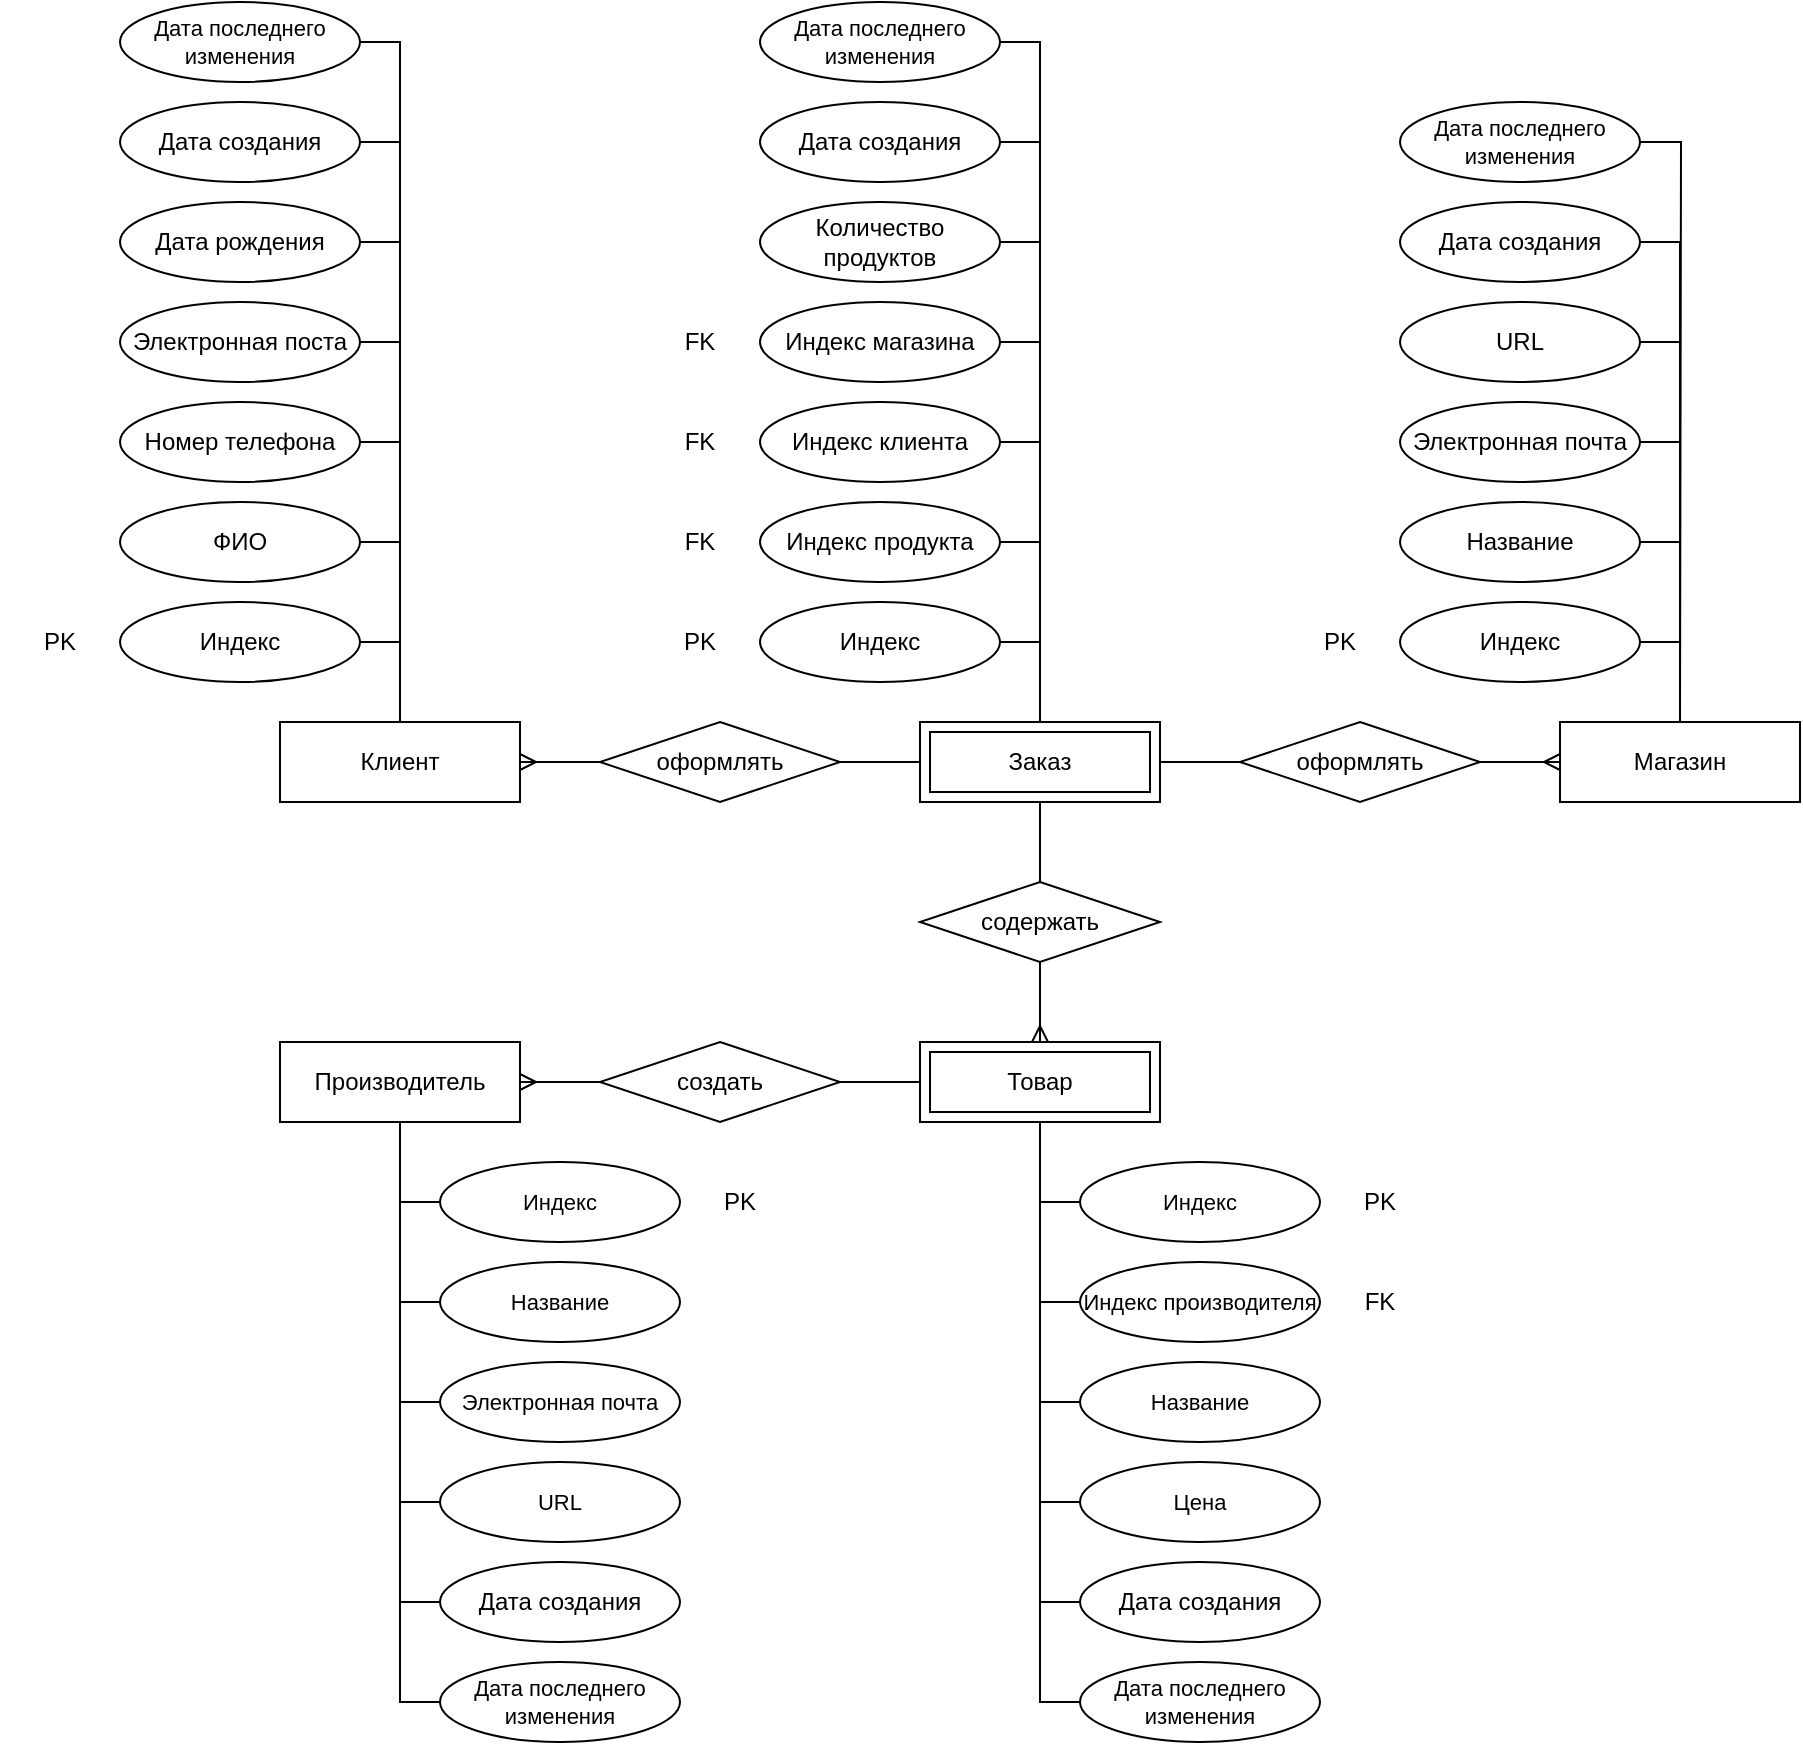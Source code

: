 <mxfile version="24.7.8">
  <diagram name="Страница — 1" id="kX3AGAllcmJoz38sUThV">
    <mxGraphModel dx="2103" dy="2302" grid="1" gridSize="10" guides="1" tooltips="1" connect="1" arrows="1" fold="1" page="1" pageScale="1" pageWidth="827" pageHeight="1169" math="0" shadow="0">
      <root>
        <mxCell id="0" />
        <mxCell id="1" parent="0" />
        <mxCell id="IfGrJ6KYX5G2Y0XuaCo3-62" style="edgeStyle=orthogonalEdgeStyle;rounded=0;orthogonalLoop=1;jettySize=auto;html=1;exitX=0.5;exitY=0;exitDx=0;exitDy=0;entryX=1;entryY=0.5;entryDx=0;entryDy=0;endArrow=none;endFill=0;" edge="1" parent="1" source="IfGrJ6KYX5G2Y0XuaCo3-1" target="IfGrJ6KYX5G2Y0XuaCo3-54">
          <mxGeometry relative="1" as="geometry" />
        </mxCell>
        <mxCell id="IfGrJ6KYX5G2Y0XuaCo3-64" style="edgeStyle=orthogonalEdgeStyle;rounded=0;orthogonalLoop=1;jettySize=auto;html=1;exitX=0.5;exitY=0;exitDx=0;exitDy=0;entryX=1;entryY=0.5;entryDx=0;entryDy=0;endArrow=none;endFill=0;" edge="1" parent="1" source="IfGrJ6KYX5G2Y0XuaCo3-1" target="IfGrJ6KYX5G2Y0XuaCo3-55">
          <mxGeometry relative="1" as="geometry" />
        </mxCell>
        <mxCell id="IfGrJ6KYX5G2Y0XuaCo3-65" style="edgeStyle=orthogonalEdgeStyle;rounded=0;orthogonalLoop=1;jettySize=auto;html=1;exitX=0.5;exitY=0;exitDx=0;exitDy=0;entryX=1;entryY=0.5;entryDx=0;entryDy=0;endArrow=none;endFill=0;" edge="1" parent="1" source="IfGrJ6KYX5G2Y0XuaCo3-1" target="IfGrJ6KYX5G2Y0XuaCo3-56">
          <mxGeometry relative="1" as="geometry" />
        </mxCell>
        <mxCell id="IfGrJ6KYX5G2Y0XuaCo3-66" style="edgeStyle=orthogonalEdgeStyle;rounded=0;orthogonalLoop=1;jettySize=auto;html=1;exitX=0.5;exitY=0;exitDx=0;exitDy=0;entryX=1;entryY=0.5;entryDx=0;entryDy=0;endArrow=none;endFill=0;" edge="1" parent="1" source="IfGrJ6KYX5G2Y0XuaCo3-1" target="IfGrJ6KYX5G2Y0XuaCo3-57">
          <mxGeometry relative="1" as="geometry" />
        </mxCell>
        <mxCell id="IfGrJ6KYX5G2Y0XuaCo3-67" style="edgeStyle=orthogonalEdgeStyle;rounded=0;orthogonalLoop=1;jettySize=auto;html=1;exitX=0.5;exitY=0;exitDx=0;exitDy=0;entryX=1;entryY=0.5;entryDx=0;entryDy=0;endArrow=none;endFill=0;" edge="1" parent="1" source="IfGrJ6KYX5G2Y0XuaCo3-1" target="IfGrJ6KYX5G2Y0XuaCo3-58">
          <mxGeometry relative="1" as="geometry" />
        </mxCell>
        <mxCell id="IfGrJ6KYX5G2Y0XuaCo3-68" style="edgeStyle=orthogonalEdgeStyle;rounded=0;orthogonalLoop=1;jettySize=auto;html=1;exitX=0.5;exitY=0;exitDx=0;exitDy=0;entryX=1;entryY=0.5;entryDx=0;entryDy=0;endArrow=none;endFill=0;" edge="1" parent="1" source="IfGrJ6KYX5G2Y0XuaCo3-1" target="IfGrJ6KYX5G2Y0XuaCo3-60">
          <mxGeometry relative="1" as="geometry" />
        </mxCell>
        <mxCell id="IfGrJ6KYX5G2Y0XuaCo3-69" style="edgeStyle=orthogonalEdgeStyle;rounded=0;orthogonalLoop=1;jettySize=auto;html=1;exitX=0.5;exitY=0;exitDx=0;exitDy=0;entryX=1;entryY=0.5;entryDx=0;entryDy=0;endArrow=none;endFill=0;" edge="1" parent="1" source="IfGrJ6KYX5G2Y0XuaCo3-1" target="IfGrJ6KYX5G2Y0XuaCo3-61">
          <mxGeometry relative="1" as="geometry" />
        </mxCell>
        <mxCell id="IfGrJ6KYX5G2Y0XuaCo3-1" value="Клиент" style="rounded=0;whiteSpace=wrap;html=1;fillColor=none;" vertex="1" parent="1">
          <mxGeometry x="40" y="200" width="120" height="40" as="geometry" />
        </mxCell>
        <mxCell id="IfGrJ6KYX5G2Y0XuaCo3-12" style="edgeStyle=orthogonalEdgeStyle;rounded=0;orthogonalLoop=1;jettySize=auto;html=1;exitX=0.5;exitY=1;exitDx=0;exitDy=0;entryX=0.5;entryY=0;entryDx=0;entryDy=0;endArrow=none;endFill=0;" edge="1" parent="1" source="IfGrJ6KYX5G2Y0XuaCo3-2" target="IfGrJ6KYX5G2Y0XuaCo3-7">
          <mxGeometry relative="1" as="geometry" />
        </mxCell>
        <mxCell id="IfGrJ6KYX5G2Y0XuaCo3-29" style="edgeStyle=orthogonalEdgeStyle;rounded=0;orthogonalLoop=1;jettySize=auto;html=1;exitX=0.5;exitY=0;exitDx=0;exitDy=0;entryX=1;entryY=0.5;entryDx=0;entryDy=0;endArrow=none;endFill=0;" edge="1" parent="1" source="IfGrJ6KYX5G2Y0XuaCo3-2" target="IfGrJ6KYX5G2Y0XuaCo3-26">
          <mxGeometry relative="1" as="geometry">
            <mxPoint x="420.143" y="-170" as="targetPoint" />
          </mxGeometry>
        </mxCell>
        <mxCell id="IfGrJ6KYX5G2Y0XuaCo3-30" style="edgeStyle=orthogonalEdgeStyle;rounded=0;orthogonalLoop=1;jettySize=auto;html=1;exitX=0.5;exitY=0;exitDx=0;exitDy=0;entryX=1;entryY=0.5;entryDx=0;entryDy=0;endArrow=none;endFill=0;" edge="1" parent="1" source="IfGrJ6KYX5G2Y0XuaCo3-2" target="IfGrJ6KYX5G2Y0XuaCo3-28">
          <mxGeometry relative="1" as="geometry" />
        </mxCell>
        <mxCell id="IfGrJ6KYX5G2Y0XuaCo3-31" style="edgeStyle=orthogonalEdgeStyle;rounded=0;orthogonalLoop=1;jettySize=auto;html=1;exitX=0.5;exitY=0;exitDx=0;exitDy=0;entryX=1;entryY=0.5;entryDx=0;entryDy=0;endArrow=none;endFill=0;" edge="1" parent="1" source="IfGrJ6KYX5G2Y0XuaCo3-2" target="IfGrJ6KYX5G2Y0XuaCo3-23">
          <mxGeometry relative="1" as="geometry" />
        </mxCell>
        <mxCell id="IfGrJ6KYX5G2Y0XuaCo3-32" style="edgeStyle=orthogonalEdgeStyle;rounded=0;orthogonalLoop=1;jettySize=auto;html=1;exitX=0.5;exitY=0;exitDx=0;exitDy=0;entryX=1;entryY=0.5;entryDx=0;entryDy=0;endArrow=none;endFill=0;" edge="1" parent="1" source="IfGrJ6KYX5G2Y0XuaCo3-2" target="IfGrJ6KYX5G2Y0XuaCo3-22">
          <mxGeometry relative="1" as="geometry" />
        </mxCell>
        <mxCell id="IfGrJ6KYX5G2Y0XuaCo3-34" style="edgeStyle=orthogonalEdgeStyle;rounded=0;orthogonalLoop=1;jettySize=auto;html=1;entryX=1;entryY=0.5;entryDx=0;entryDy=0;endArrow=none;endFill=0;" edge="1" parent="1" source="IfGrJ6KYX5G2Y0XuaCo3-2" target="IfGrJ6KYX5G2Y0XuaCo3-27">
          <mxGeometry relative="1" as="geometry" />
        </mxCell>
        <mxCell id="IfGrJ6KYX5G2Y0XuaCo3-35" style="edgeStyle=orthogonalEdgeStyle;rounded=0;orthogonalLoop=1;jettySize=auto;html=1;entryX=1;entryY=0.5;entryDx=0;entryDy=0;endArrow=none;endFill=0;" edge="1" parent="1" source="IfGrJ6KYX5G2Y0XuaCo3-2" target="IfGrJ6KYX5G2Y0XuaCo3-24">
          <mxGeometry relative="1" as="geometry" />
        </mxCell>
        <mxCell id="IfGrJ6KYX5G2Y0XuaCo3-36" style="edgeStyle=orthogonalEdgeStyle;rounded=0;orthogonalLoop=1;jettySize=auto;html=1;entryX=1;entryY=0.5;entryDx=0;entryDy=0;endArrow=none;endFill=0;" edge="1" parent="1" source="IfGrJ6KYX5G2Y0XuaCo3-2" target="IfGrJ6KYX5G2Y0XuaCo3-25">
          <mxGeometry relative="1" as="geometry" />
        </mxCell>
        <mxCell id="IfGrJ6KYX5G2Y0XuaCo3-2" value="Заказ" style="rounded=0;whiteSpace=wrap;html=1;fillColor=none;" vertex="1" parent="1">
          <mxGeometry x="360" y="200" width="120" height="40" as="geometry" />
        </mxCell>
        <mxCell id="IfGrJ6KYX5G2Y0XuaCo3-47" style="edgeStyle=orthogonalEdgeStyle;rounded=0;orthogonalLoop=1;jettySize=auto;html=1;exitX=0.5;exitY=0;exitDx=0;exitDy=0;entryX=1;entryY=0.5;entryDx=0;entryDy=0;endArrow=none;endFill=0;" edge="1" parent="1" source="IfGrJ6KYX5G2Y0XuaCo3-3" target="IfGrJ6KYX5G2Y0XuaCo3-41">
          <mxGeometry relative="1" as="geometry" />
        </mxCell>
        <mxCell id="IfGrJ6KYX5G2Y0XuaCo3-48" style="edgeStyle=orthogonalEdgeStyle;rounded=0;orthogonalLoop=1;jettySize=auto;html=1;exitX=0.5;exitY=0;exitDx=0;exitDy=0;entryX=1;entryY=0.5;entryDx=0;entryDy=0;endArrow=none;endFill=0;" edge="1" parent="1" source="IfGrJ6KYX5G2Y0XuaCo3-3" target="IfGrJ6KYX5G2Y0XuaCo3-42">
          <mxGeometry relative="1" as="geometry" />
        </mxCell>
        <mxCell id="IfGrJ6KYX5G2Y0XuaCo3-49" style="edgeStyle=orthogonalEdgeStyle;rounded=0;orthogonalLoop=1;jettySize=auto;html=1;exitX=0.5;exitY=0;exitDx=0;exitDy=0;entryX=1;entryY=0.5;entryDx=0;entryDy=0;endArrow=none;endFill=0;" edge="1" parent="1" source="IfGrJ6KYX5G2Y0XuaCo3-3" target="IfGrJ6KYX5G2Y0XuaCo3-43">
          <mxGeometry relative="1" as="geometry" />
        </mxCell>
        <mxCell id="IfGrJ6KYX5G2Y0XuaCo3-50" style="edgeStyle=orthogonalEdgeStyle;rounded=0;orthogonalLoop=1;jettySize=auto;html=1;exitX=0.5;exitY=0;exitDx=0;exitDy=0;entryX=1;entryY=0.5;entryDx=0;entryDy=0;endArrow=none;endFill=0;" edge="1" parent="1" source="IfGrJ6KYX5G2Y0XuaCo3-3" target="IfGrJ6KYX5G2Y0XuaCo3-44">
          <mxGeometry relative="1" as="geometry" />
        </mxCell>
        <mxCell id="IfGrJ6KYX5G2Y0XuaCo3-51" style="edgeStyle=orthogonalEdgeStyle;rounded=0;orthogonalLoop=1;jettySize=auto;html=1;exitX=0.5;exitY=0;exitDx=0;exitDy=0;entryX=1;entryY=0.5;entryDx=0;entryDy=0;endArrow=none;endFill=0;" edge="1" parent="1" source="IfGrJ6KYX5G2Y0XuaCo3-3" target="IfGrJ6KYX5G2Y0XuaCo3-46">
          <mxGeometry relative="1" as="geometry" />
        </mxCell>
        <mxCell id="IfGrJ6KYX5G2Y0XuaCo3-3" value="Магазин" style="rounded=0;whiteSpace=wrap;html=1;fillColor=none;" vertex="1" parent="1">
          <mxGeometry x="680" y="200" width="120" height="40" as="geometry" />
        </mxCell>
        <mxCell id="IfGrJ6KYX5G2Y0XuaCo3-4" style="edgeStyle=orthogonalEdgeStyle;rounded=0;orthogonalLoop=1;jettySize=auto;html=1;exitX=0.5;exitY=1;exitDx=0;exitDy=0;" edge="1" parent="1" source="IfGrJ6KYX5G2Y0XuaCo3-3" target="IfGrJ6KYX5G2Y0XuaCo3-3">
          <mxGeometry relative="1" as="geometry" />
        </mxCell>
        <mxCell id="IfGrJ6KYX5G2Y0XuaCo3-76" style="edgeStyle=orthogonalEdgeStyle;rounded=0;orthogonalLoop=1;jettySize=auto;html=1;exitX=0.5;exitY=1;exitDx=0;exitDy=0;entryX=0;entryY=0.5;entryDx=0;entryDy=0;endArrow=none;endFill=0;" edge="1" parent="1" source="IfGrJ6KYX5G2Y0XuaCo3-5" target="IfGrJ6KYX5G2Y0XuaCo3-70">
          <mxGeometry relative="1" as="geometry" />
        </mxCell>
        <mxCell id="IfGrJ6KYX5G2Y0XuaCo3-5" value="Товар" style="rounded=0;whiteSpace=wrap;html=1;fillColor=none;" vertex="1" parent="1">
          <mxGeometry x="360" y="360" width="120" height="40" as="geometry" />
        </mxCell>
        <mxCell id="IfGrJ6KYX5G2Y0XuaCo3-90" style="edgeStyle=orthogonalEdgeStyle;rounded=0;orthogonalLoop=1;jettySize=auto;html=1;exitX=0.5;exitY=1;exitDx=0;exitDy=0;entryX=0;entryY=0.5;entryDx=0;entryDy=0;endArrow=none;endFill=0;" edge="1" parent="1" source="IfGrJ6KYX5G2Y0XuaCo3-6" target="IfGrJ6KYX5G2Y0XuaCo3-82">
          <mxGeometry relative="1" as="geometry" />
        </mxCell>
        <mxCell id="IfGrJ6KYX5G2Y0XuaCo3-91" style="edgeStyle=orthogonalEdgeStyle;rounded=0;orthogonalLoop=1;jettySize=auto;html=1;exitX=0.5;exitY=1;exitDx=0;exitDy=0;entryX=0;entryY=0.5;entryDx=0;entryDy=0;endArrow=none;endFill=0;" edge="1" parent="1" source="IfGrJ6KYX5G2Y0XuaCo3-6" target="IfGrJ6KYX5G2Y0XuaCo3-85">
          <mxGeometry relative="1" as="geometry" />
        </mxCell>
        <mxCell id="IfGrJ6KYX5G2Y0XuaCo3-92" style="edgeStyle=orthogonalEdgeStyle;rounded=0;orthogonalLoop=1;jettySize=auto;html=1;exitX=0.5;exitY=1;exitDx=0;exitDy=0;entryX=0;entryY=0.5;entryDx=0;entryDy=0;endArrow=none;endFill=0;" edge="1" parent="1" source="IfGrJ6KYX5G2Y0XuaCo3-6" target="IfGrJ6KYX5G2Y0XuaCo3-86">
          <mxGeometry relative="1" as="geometry" />
        </mxCell>
        <mxCell id="IfGrJ6KYX5G2Y0XuaCo3-93" style="edgeStyle=orthogonalEdgeStyle;rounded=0;orthogonalLoop=1;jettySize=auto;html=1;exitX=0.5;exitY=1;exitDx=0;exitDy=0;entryX=0;entryY=0.5;entryDx=0;entryDy=0;endArrow=none;endFill=0;" edge="1" parent="1" source="IfGrJ6KYX5G2Y0XuaCo3-6" target="IfGrJ6KYX5G2Y0XuaCo3-87">
          <mxGeometry relative="1" as="geometry" />
        </mxCell>
        <mxCell id="IfGrJ6KYX5G2Y0XuaCo3-94" style="edgeStyle=orthogonalEdgeStyle;rounded=0;orthogonalLoop=1;jettySize=auto;html=1;exitX=0.5;exitY=1;exitDx=0;exitDy=0;entryX=0;entryY=0.5;entryDx=0;entryDy=0;endArrow=none;endFill=0;" edge="1" parent="1" source="IfGrJ6KYX5G2Y0XuaCo3-6" target="IfGrJ6KYX5G2Y0XuaCo3-89">
          <mxGeometry relative="1" as="geometry" />
        </mxCell>
        <mxCell id="IfGrJ6KYX5G2Y0XuaCo3-95" style="edgeStyle=orthogonalEdgeStyle;rounded=0;orthogonalLoop=1;jettySize=auto;html=1;exitX=0.5;exitY=1;exitDx=0;exitDy=0;entryX=0;entryY=0.5;entryDx=0;entryDy=0;endArrow=none;endFill=0;" edge="1" parent="1" source="IfGrJ6KYX5G2Y0XuaCo3-6" target="IfGrJ6KYX5G2Y0XuaCo3-88">
          <mxGeometry relative="1" as="geometry" />
        </mxCell>
        <mxCell id="IfGrJ6KYX5G2Y0XuaCo3-6" value="Производитель" style="rounded=0;whiteSpace=wrap;html=1;fillColor=none;" vertex="1" parent="1">
          <mxGeometry x="40" y="360" width="120" height="40" as="geometry" />
        </mxCell>
        <mxCell id="IfGrJ6KYX5G2Y0XuaCo3-11" style="edgeStyle=orthogonalEdgeStyle;rounded=0;orthogonalLoop=1;jettySize=auto;html=1;exitX=0.5;exitY=1;exitDx=0;exitDy=0;entryX=0.5;entryY=0;entryDx=0;entryDy=0;endArrow=ERmany;endFill=0;" edge="1" parent="1" source="IfGrJ6KYX5G2Y0XuaCo3-7" target="IfGrJ6KYX5G2Y0XuaCo3-5">
          <mxGeometry relative="1" as="geometry" />
        </mxCell>
        <mxCell id="IfGrJ6KYX5G2Y0XuaCo3-7" value="содержать" style="rhombus;whiteSpace=wrap;html=1;fillColor=none;" vertex="1" parent="1">
          <mxGeometry x="360" y="280" width="120" height="40" as="geometry" />
        </mxCell>
        <mxCell id="IfGrJ6KYX5G2Y0XuaCo3-15" style="edgeStyle=orthogonalEdgeStyle;rounded=0;orthogonalLoop=1;jettySize=auto;html=1;exitX=1;exitY=0.5;exitDx=0;exitDy=0;entryX=0;entryY=0.5;entryDx=0;entryDy=0;endArrow=none;endFill=0;" edge="1" parent="1" source="IfGrJ6KYX5G2Y0XuaCo3-8" target="IfGrJ6KYX5G2Y0XuaCo3-5">
          <mxGeometry relative="1" as="geometry" />
        </mxCell>
        <mxCell id="IfGrJ6KYX5G2Y0XuaCo3-16" style="edgeStyle=orthogonalEdgeStyle;rounded=0;orthogonalLoop=1;jettySize=auto;html=1;exitX=0;exitY=0.5;exitDx=0;exitDy=0;entryX=1;entryY=0.5;entryDx=0;entryDy=0;endArrow=ERmany;endFill=0;" edge="1" parent="1" source="IfGrJ6KYX5G2Y0XuaCo3-8" target="IfGrJ6KYX5G2Y0XuaCo3-6">
          <mxGeometry relative="1" as="geometry" />
        </mxCell>
        <mxCell id="IfGrJ6KYX5G2Y0XuaCo3-8" value="создать" style="rhombus;whiteSpace=wrap;html=1;fillColor=none;" vertex="1" parent="1">
          <mxGeometry x="200" y="360" width="120" height="40" as="geometry" />
        </mxCell>
        <mxCell id="IfGrJ6KYX5G2Y0XuaCo3-13" style="edgeStyle=orthogonalEdgeStyle;rounded=0;orthogonalLoop=1;jettySize=auto;html=1;exitX=0;exitY=0.5;exitDx=0;exitDy=0;entryX=1;entryY=0.5;entryDx=0;entryDy=0;endArrow=ERmany;endFill=0;" edge="1" parent="1" source="IfGrJ6KYX5G2Y0XuaCo3-9" target="IfGrJ6KYX5G2Y0XuaCo3-1">
          <mxGeometry relative="1" as="geometry" />
        </mxCell>
        <mxCell id="IfGrJ6KYX5G2Y0XuaCo3-14" style="edgeStyle=orthogonalEdgeStyle;rounded=0;orthogonalLoop=1;jettySize=auto;html=1;exitX=1;exitY=0.5;exitDx=0;exitDy=0;entryX=0;entryY=0.5;entryDx=0;entryDy=0;endArrow=none;endFill=0;" edge="1" parent="1" source="IfGrJ6KYX5G2Y0XuaCo3-9" target="IfGrJ6KYX5G2Y0XuaCo3-2">
          <mxGeometry relative="1" as="geometry" />
        </mxCell>
        <mxCell id="IfGrJ6KYX5G2Y0XuaCo3-9" value="оформлять" style="rhombus;whiteSpace=wrap;html=1;fillColor=none;" vertex="1" parent="1">
          <mxGeometry x="200" y="200" width="120" height="40" as="geometry" />
        </mxCell>
        <mxCell id="IfGrJ6KYX5G2Y0XuaCo3-17" style="edgeStyle=orthogonalEdgeStyle;rounded=0;orthogonalLoop=1;jettySize=auto;html=1;exitX=0;exitY=0.5;exitDx=0;exitDy=0;entryX=1;entryY=0.5;entryDx=0;entryDy=0;endArrow=none;endFill=0;" edge="1" parent="1" source="IfGrJ6KYX5G2Y0XuaCo3-10" target="IfGrJ6KYX5G2Y0XuaCo3-2">
          <mxGeometry relative="1" as="geometry" />
        </mxCell>
        <mxCell id="IfGrJ6KYX5G2Y0XuaCo3-18" style="edgeStyle=orthogonalEdgeStyle;rounded=0;orthogonalLoop=1;jettySize=auto;html=1;exitX=1;exitY=0.5;exitDx=0;exitDy=0;entryX=0;entryY=0.5;entryDx=0;entryDy=0;endArrow=ERmany;endFill=0;" edge="1" parent="1" source="IfGrJ6KYX5G2Y0XuaCo3-10" target="IfGrJ6KYX5G2Y0XuaCo3-3">
          <mxGeometry relative="1" as="geometry" />
        </mxCell>
        <mxCell id="IfGrJ6KYX5G2Y0XuaCo3-10" value="оформлять" style="rhombus;whiteSpace=wrap;html=1;fillColor=none;" vertex="1" parent="1">
          <mxGeometry x="520" y="200" width="120" height="40" as="geometry" />
        </mxCell>
        <mxCell id="IfGrJ6KYX5G2Y0XuaCo3-20" value="" style="rounded=0;whiteSpace=wrap;html=1;fillColor=none;" vertex="1" parent="1">
          <mxGeometry x="365" y="205" width="110" height="30" as="geometry" />
        </mxCell>
        <mxCell id="IfGrJ6KYX5G2Y0XuaCo3-21" value="" style="rounded=0;whiteSpace=wrap;html=1;fillColor=none;" vertex="1" parent="1">
          <mxGeometry x="365" y="365" width="110" height="30" as="geometry" />
        </mxCell>
        <mxCell id="IfGrJ6KYX5G2Y0XuaCo3-22" value="Индекс" style="ellipse;whiteSpace=wrap;html=1;fillColor=none;" vertex="1" parent="1">
          <mxGeometry x="280" y="140" width="120" height="40" as="geometry" />
        </mxCell>
        <mxCell id="IfGrJ6KYX5G2Y0XuaCo3-23" value="Количество продуктов" style="ellipse;whiteSpace=wrap;html=1;fillColor=none;" vertex="1" parent="1">
          <mxGeometry x="280" y="-60" width="120" height="40" as="geometry" />
        </mxCell>
        <mxCell id="IfGrJ6KYX5G2Y0XuaCo3-24" value="Индекс клиента" style="ellipse;whiteSpace=wrap;html=1;fillColor=none;" vertex="1" parent="1">
          <mxGeometry x="280" y="40" width="120" height="40" as="geometry" />
        </mxCell>
        <mxCell id="IfGrJ6KYX5G2Y0XuaCo3-25" value="Индекс магазина" style="ellipse;whiteSpace=wrap;html=1;fillColor=none;" vertex="1" parent="1">
          <mxGeometry x="280" y="-10" width="120" height="40" as="geometry" />
        </mxCell>
        <mxCell id="IfGrJ6KYX5G2Y0XuaCo3-26" value="Дата последнего изменения" style="ellipse;whiteSpace=wrap;html=1;fillColor=none;fontSize=11;" vertex="1" parent="1">
          <mxGeometry x="280" y="-160" width="120" height="40" as="geometry" />
        </mxCell>
        <mxCell id="IfGrJ6KYX5G2Y0XuaCo3-27" value="Индекс продукта" style="ellipse;whiteSpace=wrap;html=1;fillColor=none;" vertex="1" parent="1">
          <mxGeometry x="280" y="90" width="120" height="40" as="geometry" />
        </mxCell>
        <mxCell id="IfGrJ6KYX5G2Y0XuaCo3-28" value="Дата создания" style="ellipse;whiteSpace=wrap;html=1;fillColor=none;" vertex="1" parent="1">
          <mxGeometry x="280" y="-110" width="120" height="40" as="geometry" />
        </mxCell>
        <mxCell id="IfGrJ6KYX5G2Y0XuaCo3-37" value="PK" style="text;html=1;align=center;verticalAlign=middle;whiteSpace=wrap;rounded=0;" vertex="1" parent="1">
          <mxGeometry x="220" y="145" width="60" height="30" as="geometry" />
        </mxCell>
        <mxCell id="IfGrJ6KYX5G2Y0XuaCo3-38" value="FK" style="text;html=1;align=center;verticalAlign=middle;whiteSpace=wrap;rounded=0;" vertex="1" parent="1">
          <mxGeometry x="220" y="95" width="60" height="30" as="geometry" />
        </mxCell>
        <mxCell id="IfGrJ6KYX5G2Y0XuaCo3-39" value="FK" style="text;html=1;align=center;verticalAlign=middle;whiteSpace=wrap;rounded=0;" vertex="1" parent="1">
          <mxGeometry x="220" y="45" width="60" height="30" as="geometry" />
        </mxCell>
        <mxCell id="IfGrJ6KYX5G2Y0XuaCo3-40" value="FK" style="text;html=1;align=center;verticalAlign=middle;whiteSpace=wrap;rounded=0;" vertex="1" parent="1">
          <mxGeometry x="220" y="-5" width="60" height="30" as="geometry" />
        </mxCell>
        <mxCell id="IfGrJ6KYX5G2Y0XuaCo3-41" value="Индекс" style="ellipse;whiteSpace=wrap;html=1;fillColor=none;" vertex="1" parent="1">
          <mxGeometry x="600" y="140" width="120" height="40" as="geometry" />
        </mxCell>
        <mxCell id="IfGrJ6KYX5G2Y0XuaCo3-42" value="Название" style="ellipse;whiteSpace=wrap;html=1;fillColor=none;" vertex="1" parent="1">
          <mxGeometry x="600" y="90" width="120" height="40" as="geometry" />
        </mxCell>
        <mxCell id="IfGrJ6KYX5G2Y0XuaCo3-43" value="Электронная почта" style="ellipse;whiteSpace=wrap;html=1;fillColor=none;" vertex="1" parent="1">
          <mxGeometry x="600" y="40" width="120" height="40" as="geometry" />
        </mxCell>
        <mxCell id="IfGrJ6KYX5G2Y0XuaCo3-44" value="URL" style="ellipse;whiteSpace=wrap;html=1;fillColor=none;" vertex="1" parent="1">
          <mxGeometry x="600" y="-10" width="120" height="40" as="geometry" />
        </mxCell>
        <mxCell id="IfGrJ6KYX5G2Y0XuaCo3-52" style="edgeStyle=orthogonalEdgeStyle;rounded=0;orthogonalLoop=1;jettySize=auto;html=1;exitX=1;exitY=0.5;exitDx=0;exitDy=0;endArrow=none;endFill=0;" edge="1" parent="1" source="IfGrJ6KYX5G2Y0XuaCo3-45">
          <mxGeometry relative="1" as="geometry">
            <mxPoint x="740" y="200" as="targetPoint" />
          </mxGeometry>
        </mxCell>
        <mxCell id="IfGrJ6KYX5G2Y0XuaCo3-45" value="Дата последнего изменения" style="ellipse;whiteSpace=wrap;html=1;fillColor=none;fontSize=11;" vertex="1" parent="1">
          <mxGeometry x="600" y="-110" width="120" height="40" as="geometry" />
        </mxCell>
        <mxCell id="IfGrJ6KYX5G2Y0XuaCo3-46" value="Дата создания" style="ellipse;whiteSpace=wrap;html=1;fillColor=none;" vertex="1" parent="1">
          <mxGeometry x="600" y="-60" width="120" height="40" as="geometry" />
        </mxCell>
        <mxCell id="IfGrJ6KYX5G2Y0XuaCo3-53" value="PK" style="text;html=1;align=center;verticalAlign=middle;whiteSpace=wrap;rounded=0;" vertex="1" parent="1">
          <mxGeometry x="540" y="145" width="60" height="30" as="geometry" />
        </mxCell>
        <mxCell id="IfGrJ6KYX5G2Y0XuaCo3-54" value="Индекс" style="ellipse;whiteSpace=wrap;html=1;fillColor=none;" vertex="1" parent="1">
          <mxGeometry x="-40" y="140" width="120" height="40" as="geometry" />
        </mxCell>
        <mxCell id="IfGrJ6KYX5G2Y0XuaCo3-55" value="ФИО" style="ellipse;whiteSpace=wrap;html=1;fillColor=none;" vertex="1" parent="1">
          <mxGeometry x="-40" y="90" width="120" height="40" as="geometry" />
        </mxCell>
        <mxCell id="IfGrJ6KYX5G2Y0XuaCo3-56" value="Номер телефона" style="ellipse;whiteSpace=wrap;html=1;fillColor=none;" vertex="1" parent="1">
          <mxGeometry x="-40" y="40" width="120" height="40" as="geometry" />
        </mxCell>
        <mxCell id="IfGrJ6KYX5G2Y0XuaCo3-57" value="Электронная поста" style="ellipse;whiteSpace=wrap;html=1;fillColor=none;" vertex="1" parent="1">
          <mxGeometry x="-40" y="-10" width="120" height="40" as="geometry" />
        </mxCell>
        <mxCell id="IfGrJ6KYX5G2Y0XuaCo3-58" value="Дата рождения" style="ellipse;whiteSpace=wrap;html=1;fillColor=none;" vertex="1" parent="1">
          <mxGeometry x="-40" y="-60" width="120" height="40" as="geometry" />
        </mxCell>
        <mxCell id="IfGrJ6KYX5G2Y0XuaCo3-60" value="Дата создания" style="ellipse;whiteSpace=wrap;html=1;fillColor=none;" vertex="1" parent="1">
          <mxGeometry x="-40" y="-110" width="120" height="40" as="geometry" />
        </mxCell>
        <mxCell id="IfGrJ6KYX5G2Y0XuaCo3-61" value="Дата последнего изменения" style="ellipse;whiteSpace=wrap;html=1;fillColor=none;fontSize=11;" vertex="1" parent="1">
          <mxGeometry x="-40" y="-160" width="120" height="40" as="geometry" />
        </mxCell>
        <mxCell id="IfGrJ6KYX5G2Y0XuaCo3-63" value="PK" style="text;html=1;align=center;verticalAlign=middle;whiteSpace=wrap;rounded=0;" vertex="1" parent="1">
          <mxGeometry x="-100" y="145" width="60" height="30" as="geometry" />
        </mxCell>
        <mxCell id="IfGrJ6KYX5G2Y0XuaCo3-70" value="Индекс" style="ellipse;whiteSpace=wrap;html=1;fillColor=none;fontSize=11;" vertex="1" parent="1">
          <mxGeometry x="440" y="420" width="120" height="40" as="geometry" />
        </mxCell>
        <mxCell id="IfGrJ6KYX5G2Y0XuaCo3-78" style="edgeStyle=orthogonalEdgeStyle;rounded=0;orthogonalLoop=1;jettySize=auto;html=1;exitX=0;exitY=0.5;exitDx=0;exitDy=0;endArrow=none;endFill=0;" edge="1" parent="1" source="IfGrJ6KYX5G2Y0XuaCo3-71">
          <mxGeometry relative="1" as="geometry">
            <mxPoint x="420" y="400" as="targetPoint" />
          </mxGeometry>
        </mxCell>
        <mxCell id="IfGrJ6KYX5G2Y0XuaCo3-71" value="Название" style="ellipse;whiteSpace=wrap;html=1;fillColor=none;fontSize=11;" vertex="1" parent="1">
          <mxGeometry x="440" y="520" width="120" height="40" as="geometry" />
        </mxCell>
        <mxCell id="IfGrJ6KYX5G2Y0XuaCo3-79" style="edgeStyle=orthogonalEdgeStyle;rounded=0;orthogonalLoop=1;jettySize=auto;html=1;exitX=0;exitY=0.5;exitDx=0;exitDy=0;entryX=0.5;entryY=1;entryDx=0;entryDy=0;endArrow=none;endFill=0;" edge="1" parent="1" source="IfGrJ6KYX5G2Y0XuaCo3-72" target="IfGrJ6KYX5G2Y0XuaCo3-5">
          <mxGeometry relative="1" as="geometry" />
        </mxCell>
        <mxCell id="IfGrJ6KYX5G2Y0XuaCo3-72" value="Цена" style="ellipse;whiteSpace=wrap;html=1;fillColor=none;fontSize=11;" vertex="1" parent="1">
          <mxGeometry x="440" y="570" width="120" height="40" as="geometry" />
        </mxCell>
        <mxCell id="IfGrJ6KYX5G2Y0XuaCo3-77" style="edgeStyle=orthogonalEdgeStyle;rounded=0;orthogonalLoop=1;jettySize=auto;html=1;exitX=0;exitY=0.5;exitDx=0;exitDy=0;entryX=0.5;entryY=1;entryDx=0;entryDy=0;endArrow=none;endFill=0;" edge="1" parent="1" source="IfGrJ6KYX5G2Y0XuaCo3-73" target="IfGrJ6KYX5G2Y0XuaCo3-5">
          <mxGeometry relative="1" as="geometry" />
        </mxCell>
        <mxCell id="IfGrJ6KYX5G2Y0XuaCo3-73" value="Индекс производителя" style="ellipse;whiteSpace=wrap;html=1;fillColor=none;fontSize=11;" vertex="1" parent="1">
          <mxGeometry x="440" y="470" width="120" height="40" as="geometry" />
        </mxCell>
        <mxCell id="IfGrJ6KYX5G2Y0XuaCo3-81" style="edgeStyle=orthogonalEdgeStyle;rounded=0;orthogonalLoop=1;jettySize=auto;html=1;exitX=0;exitY=0.5;exitDx=0;exitDy=0;endArrow=none;endFill=0;" edge="1" parent="1" source="IfGrJ6KYX5G2Y0XuaCo3-74">
          <mxGeometry relative="1" as="geometry">
            <mxPoint x="420" y="400" as="targetPoint" />
          </mxGeometry>
        </mxCell>
        <mxCell id="IfGrJ6KYX5G2Y0XuaCo3-74" value="Дата последнего изменения" style="ellipse;whiteSpace=wrap;html=1;fillColor=none;fontSize=11;" vertex="1" parent="1">
          <mxGeometry x="440" y="670" width="120" height="40" as="geometry" />
        </mxCell>
        <mxCell id="IfGrJ6KYX5G2Y0XuaCo3-80" style="edgeStyle=orthogonalEdgeStyle;rounded=0;orthogonalLoop=1;jettySize=auto;html=1;exitX=0;exitY=0.5;exitDx=0;exitDy=0;endArrow=none;endFill=0;" edge="1" parent="1" source="IfGrJ6KYX5G2Y0XuaCo3-75">
          <mxGeometry relative="1" as="geometry">
            <mxPoint x="420" y="400" as="targetPoint" />
          </mxGeometry>
        </mxCell>
        <mxCell id="IfGrJ6KYX5G2Y0XuaCo3-75" value="Дата создания" style="ellipse;whiteSpace=wrap;html=1;fillColor=none;" vertex="1" parent="1">
          <mxGeometry x="440" y="620" width="120" height="40" as="geometry" />
        </mxCell>
        <mxCell id="IfGrJ6KYX5G2Y0XuaCo3-82" value="Индекс" style="ellipse;whiteSpace=wrap;html=1;fillColor=none;fontSize=11;" vertex="1" parent="1">
          <mxGeometry x="120" y="420" width="120" height="40" as="geometry" />
        </mxCell>
        <mxCell id="IfGrJ6KYX5G2Y0XuaCo3-83" value="PK" style="text;html=1;align=center;verticalAlign=middle;whiteSpace=wrap;rounded=0;" vertex="1" parent="1">
          <mxGeometry x="560" y="425" width="60" height="30" as="geometry" />
        </mxCell>
        <mxCell id="IfGrJ6KYX5G2Y0XuaCo3-84" value="FK" style="text;html=1;align=center;verticalAlign=middle;whiteSpace=wrap;rounded=0;" vertex="1" parent="1">
          <mxGeometry x="560" y="475" width="60" height="30" as="geometry" />
        </mxCell>
        <mxCell id="IfGrJ6KYX5G2Y0XuaCo3-85" value="Название" style="ellipse;whiteSpace=wrap;html=1;fillColor=none;fontSize=11;" vertex="1" parent="1">
          <mxGeometry x="120" y="470" width="120" height="40" as="geometry" />
        </mxCell>
        <mxCell id="IfGrJ6KYX5G2Y0XuaCo3-86" value="Электронная почта" style="ellipse;whiteSpace=wrap;html=1;fillColor=none;fontSize=11;" vertex="1" parent="1">
          <mxGeometry x="120" y="520" width="120" height="40" as="geometry" />
        </mxCell>
        <mxCell id="IfGrJ6KYX5G2Y0XuaCo3-87" value="URL" style="ellipse;whiteSpace=wrap;html=1;fillColor=none;fontSize=11;" vertex="1" parent="1">
          <mxGeometry x="120" y="570" width="120" height="40" as="geometry" />
        </mxCell>
        <mxCell id="IfGrJ6KYX5G2Y0XuaCo3-88" value="Дата последнего изменения" style="ellipse;whiteSpace=wrap;html=1;fillColor=none;fontSize=11;" vertex="1" parent="1">
          <mxGeometry x="120" y="670" width="120" height="40" as="geometry" />
        </mxCell>
        <mxCell id="IfGrJ6KYX5G2Y0XuaCo3-89" value="Дата создания" style="ellipse;whiteSpace=wrap;html=1;fillColor=none;" vertex="1" parent="1">
          <mxGeometry x="120" y="620" width="120" height="40" as="geometry" />
        </mxCell>
        <mxCell id="IfGrJ6KYX5G2Y0XuaCo3-96" value="PK" style="text;html=1;align=center;verticalAlign=middle;whiteSpace=wrap;rounded=0;" vertex="1" parent="1">
          <mxGeometry x="240" y="425" width="60" height="30" as="geometry" />
        </mxCell>
      </root>
    </mxGraphModel>
  </diagram>
</mxfile>
